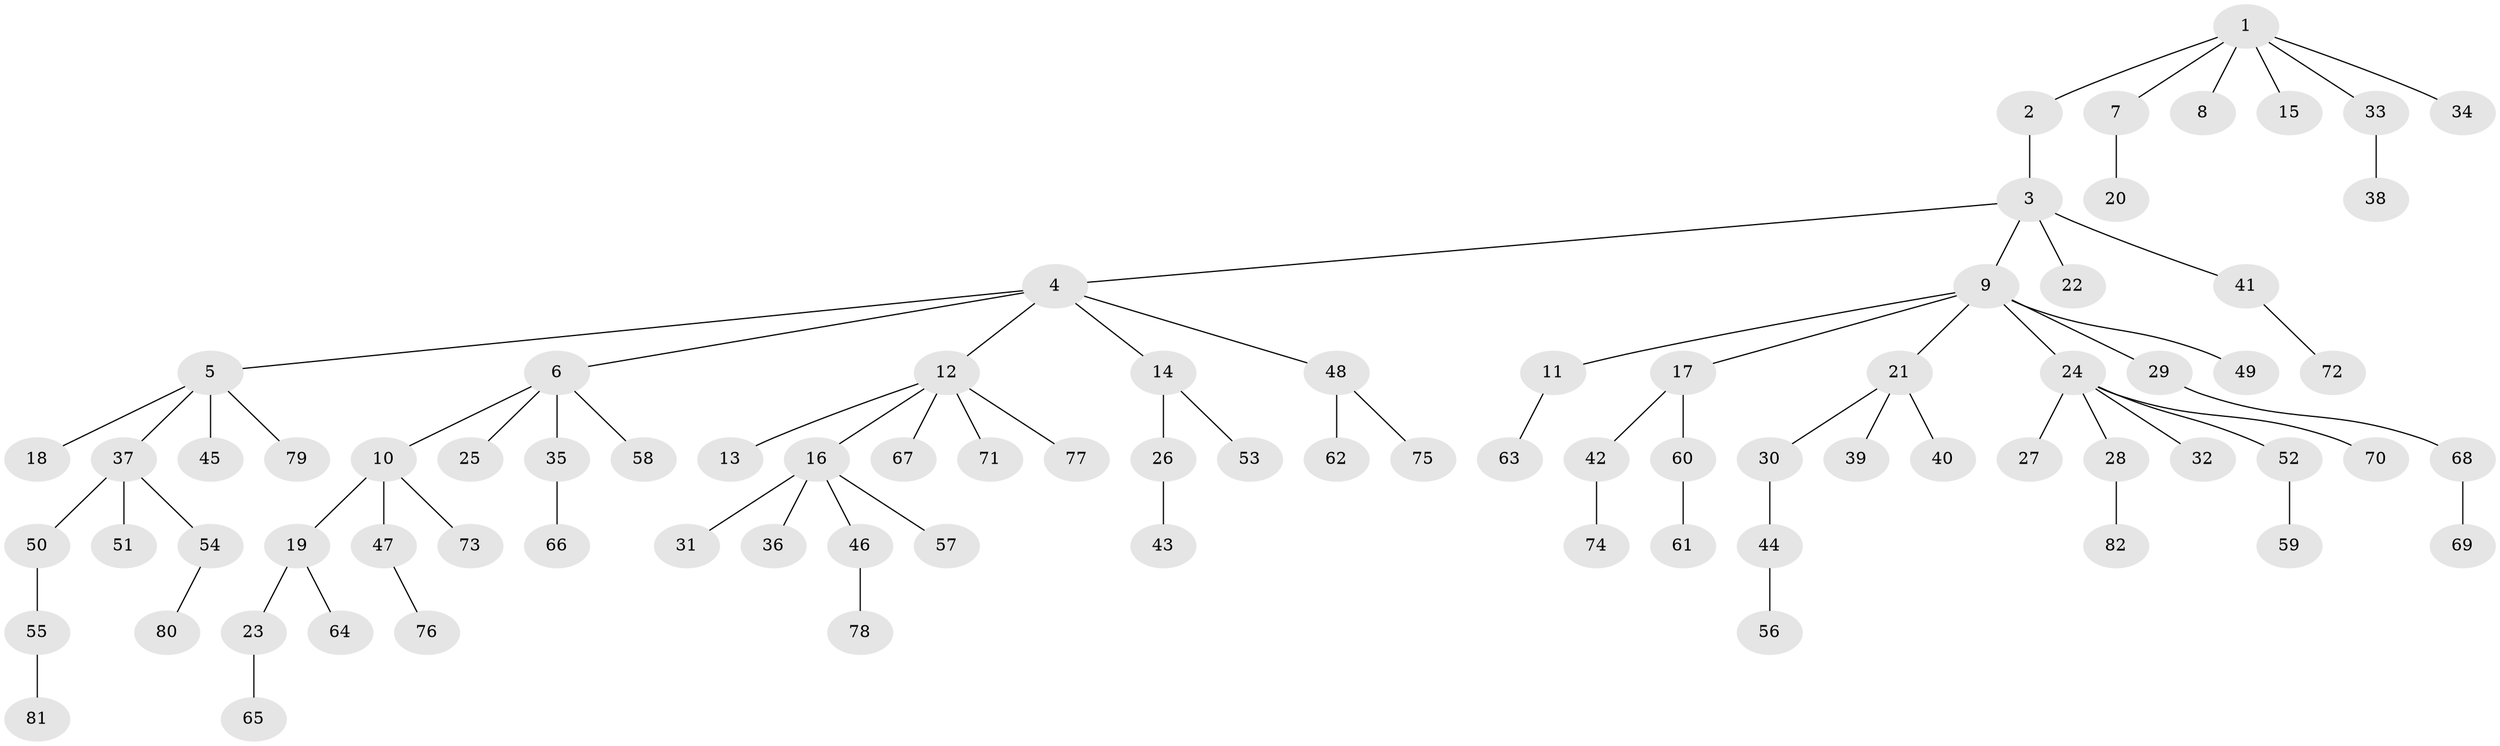 // Generated by graph-tools (version 1.1) at 2025/50/03/09/25 03:50:25]
// undirected, 82 vertices, 81 edges
graph export_dot {
graph [start="1"]
  node [color=gray90,style=filled];
  1;
  2;
  3;
  4;
  5;
  6;
  7;
  8;
  9;
  10;
  11;
  12;
  13;
  14;
  15;
  16;
  17;
  18;
  19;
  20;
  21;
  22;
  23;
  24;
  25;
  26;
  27;
  28;
  29;
  30;
  31;
  32;
  33;
  34;
  35;
  36;
  37;
  38;
  39;
  40;
  41;
  42;
  43;
  44;
  45;
  46;
  47;
  48;
  49;
  50;
  51;
  52;
  53;
  54;
  55;
  56;
  57;
  58;
  59;
  60;
  61;
  62;
  63;
  64;
  65;
  66;
  67;
  68;
  69;
  70;
  71;
  72;
  73;
  74;
  75;
  76;
  77;
  78;
  79;
  80;
  81;
  82;
  1 -- 2;
  1 -- 7;
  1 -- 8;
  1 -- 15;
  1 -- 33;
  1 -- 34;
  2 -- 3;
  3 -- 4;
  3 -- 9;
  3 -- 22;
  3 -- 41;
  4 -- 5;
  4 -- 6;
  4 -- 12;
  4 -- 14;
  4 -- 48;
  5 -- 18;
  5 -- 37;
  5 -- 45;
  5 -- 79;
  6 -- 10;
  6 -- 25;
  6 -- 35;
  6 -- 58;
  7 -- 20;
  9 -- 11;
  9 -- 17;
  9 -- 21;
  9 -- 24;
  9 -- 29;
  9 -- 49;
  10 -- 19;
  10 -- 47;
  10 -- 73;
  11 -- 63;
  12 -- 13;
  12 -- 16;
  12 -- 67;
  12 -- 71;
  12 -- 77;
  14 -- 26;
  14 -- 53;
  16 -- 31;
  16 -- 36;
  16 -- 46;
  16 -- 57;
  17 -- 42;
  17 -- 60;
  19 -- 23;
  19 -- 64;
  21 -- 30;
  21 -- 39;
  21 -- 40;
  23 -- 65;
  24 -- 27;
  24 -- 28;
  24 -- 32;
  24 -- 52;
  24 -- 70;
  26 -- 43;
  28 -- 82;
  29 -- 68;
  30 -- 44;
  33 -- 38;
  35 -- 66;
  37 -- 50;
  37 -- 51;
  37 -- 54;
  41 -- 72;
  42 -- 74;
  44 -- 56;
  46 -- 78;
  47 -- 76;
  48 -- 62;
  48 -- 75;
  50 -- 55;
  52 -- 59;
  54 -- 80;
  55 -- 81;
  60 -- 61;
  68 -- 69;
}
